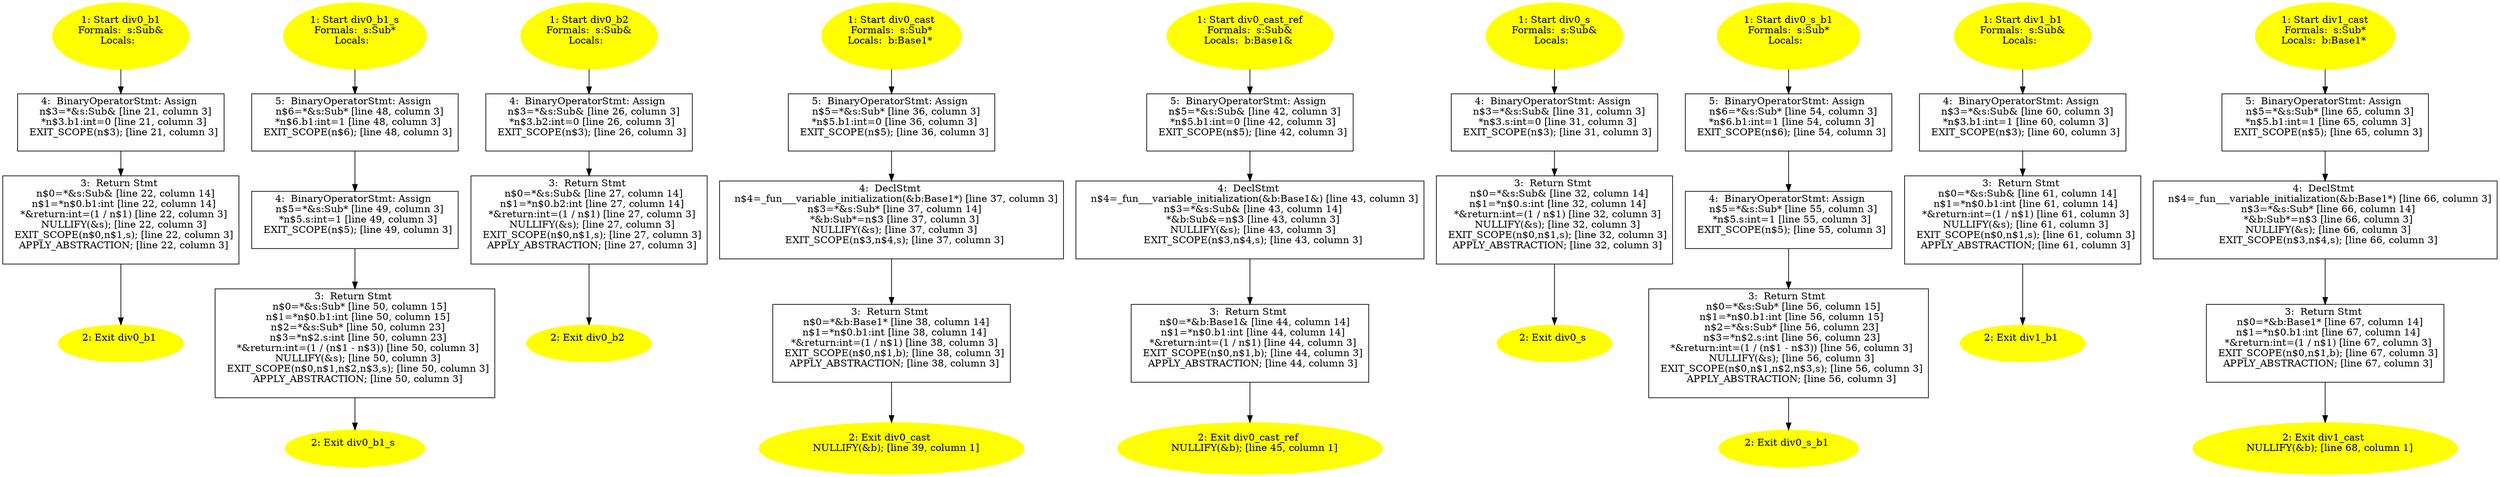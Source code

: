 /* @generated */
digraph cfg {
"div0_b1#17650173920024552929.38acfc238efbf35c1ac5da7290b49422_1" [label="1: Start div0_b1\nFormals:  s:Sub&\nLocals:  \n  " color=yellow style=filled]
	

	 "div0_b1#17650173920024552929.38acfc238efbf35c1ac5da7290b49422_1" -> "div0_b1#17650173920024552929.38acfc238efbf35c1ac5da7290b49422_4" ;
"div0_b1#17650173920024552929.38acfc238efbf35c1ac5da7290b49422_2" [label="2: Exit div0_b1 \n  " color=yellow style=filled]
	

"div0_b1#17650173920024552929.38acfc238efbf35c1ac5da7290b49422_3" [label="3:  Return Stmt \n   n$0=*&s:Sub& [line 22, column 14]\n  n$1=*n$0.b1:int [line 22, column 14]\n  *&return:int=(1 / n$1) [line 22, column 3]\n  NULLIFY(&s); [line 22, column 3]\n  EXIT_SCOPE(n$0,n$1,s); [line 22, column 3]\n  APPLY_ABSTRACTION; [line 22, column 3]\n " shape="box"]
	

	 "div0_b1#17650173920024552929.38acfc238efbf35c1ac5da7290b49422_3" -> "div0_b1#17650173920024552929.38acfc238efbf35c1ac5da7290b49422_2" ;
"div0_b1#17650173920024552929.38acfc238efbf35c1ac5da7290b49422_4" [label="4:  BinaryOperatorStmt: Assign \n   n$3=*&s:Sub& [line 21, column 3]\n  *n$3.b1:int=0 [line 21, column 3]\n  EXIT_SCOPE(n$3); [line 21, column 3]\n " shape="box"]
	

	 "div0_b1#17650173920024552929.38acfc238efbf35c1ac5da7290b49422_4" -> "div0_b1#17650173920024552929.38acfc238efbf35c1ac5da7290b49422_3" ;
"div0_b1_s(class Sub)#4574535260514480977.bea603e96ca808f341ce0e5424d96c83_1" [label="1: Start div0_b1_s\nFormals:  s:Sub*\nLocals:  \n  " color=yellow style=filled]
	

	 "div0_b1_s(class Sub)#4574535260514480977.bea603e96ca808f341ce0e5424d96c83_1" -> "div0_b1_s(class Sub)#4574535260514480977.bea603e96ca808f341ce0e5424d96c83_5" ;
"div0_b1_s(class Sub)#4574535260514480977.bea603e96ca808f341ce0e5424d96c83_2" [label="2: Exit div0_b1_s \n  " color=yellow style=filled]
	

"div0_b1_s(class Sub)#4574535260514480977.bea603e96ca808f341ce0e5424d96c83_3" [label="3:  Return Stmt \n   n$0=*&s:Sub* [line 50, column 15]\n  n$1=*n$0.b1:int [line 50, column 15]\n  n$2=*&s:Sub* [line 50, column 23]\n  n$3=*n$2.s:int [line 50, column 23]\n  *&return:int=(1 / (n$1 - n$3)) [line 50, column 3]\n  NULLIFY(&s); [line 50, column 3]\n  EXIT_SCOPE(n$0,n$1,n$2,n$3,s); [line 50, column 3]\n  APPLY_ABSTRACTION; [line 50, column 3]\n " shape="box"]
	

	 "div0_b1_s(class Sub)#4574535260514480977.bea603e96ca808f341ce0e5424d96c83_3" -> "div0_b1_s(class Sub)#4574535260514480977.bea603e96ca808f341ce0e5424d96c83_2" ;
"div0_b1_s(class Sub)#4574535260514480977.bea603e96ca808f341ce0e5424d96c83_4" [label="4:  BinaryOperatorStmt: Assign \n   n$5=*&s:Sub* [line 49, column 3]\n  *n$5.s:int=1 [line 49, column 3]\n  EXIT_SCOPE(n$5); [line 49, column 3]\n " shape="box"]
	

	 "div0_b1_s(class Sub)#4574535260514480977.bea603e96ca808f341ce0e5424d96c83_4" -> "div0_b1_s(class Sub)#4574535260514480977.bea603e96ca808f341ce0e5424d96c83_3" ;
"div0_b1_s(class Sub)#4574535260514480977.bea603e96ca808f341ce0e5424d96c83_5" [label="5:  BinaryOperatorStmt: Assign \n   n$6=*&s:Sub* [line 48, column 3]\n  *n$6.b1:int=1 [line 48, column 3]\n  EXIT_SCOPE(n$6); [line 48, column 3]\n " shape="box"]
	

	 "div0_b1_s(class Sub)#4574535260514480977.bea603e96ca808f341ce0e5424d96c83_5" -> "div0_b1_s(class Sub)#4574535260514480977.bea603e96ca808f341ce0e5424d96c83_4" ;
"div0_b2#6935029956526426132.ef88e6d1eac891cdde3f345b9b55439c_1" [label="1: Start div0_b2\nFormals:  s:Sub&\nLocals:  \n  " color=yellow style=filled]
	

	 "div0_b2#6935029956526426132.ef88e6d1eac891cdde3f345b9b55439c_1" -> "div0_b2#6935029956526426132.ef88e6d1eac891cdde3f345b9b55439c_4" ;
"div0_b2#6935029956526426132.ef88e6d1eac891cdde3f345b9b55439c_2" [label="2: Exit div0_b2 \n  " color=yellow style=filled]
	

"div0_b2#6935029956526426132.ef88e6d1eac891cdde3f345b9b55439c_3" [label="3:  Return Stmt \n   n$0=*&s:Sub& [line 27, column 14]\n  n$1=*n$0.b2:int [line 27, column 14]\n  *&return:int=(1 / n$1) [line 27, column 3]\n  NULLIFY(&s); [line 27, column 3]\n  EXIT_SCOPE(n$0,n$1,s); [line 27, column 3]\n  APPLY_ABSTRACTION; [line 27, column 3]\n " shape="box"]
	

	 "div0_b2#6935029956526426132.ef88e6d1eac891cdde3f345b9b55439c_3" -> "div0_b2#6935029956526426132.ef88e6d1eac891cdde3f345b9b55439c_2" ;
"div0_b2#6935029956526426132.ef88e6d1eac891cdde3f345b9b55439c_4" [label="4:  BinaryOperatorStmt: Assign \n   n$3=*&s:Sub& [line 26, column 3]\n  *n$3.b2:int=0 [line 26, column 3]\n  EXIT_SCOPE(n$3); [line 26, column 3]\n " shape="box"]
	

	 "div0_b2#6935029956526426132.ef88e6d1eac891cdde3f345b9b55439c_4" -> "div0_b2#6935029956526426132.ef88e6d1eac891cdde3f345b9b55439c_3" ;
"div0_cast(class Sub)#5945090778893539301.57c132b2d87bb7310c8cb0085dede4d5_1" [label="1: Start div0_cast\nFormals:  s:Sub*\nLocals:  b:Base1* \n  " color=yellow style=filled]
	

	 "div0_cast(class Sub)#5945090778893539301.57c132b2d87bb7310c8cb0085dede4d5_1" -> "div0_cast(class Sub)#5945090778893539301.57c132b2d87bb7310c8cb0085dede4d5_5" ;
"div0_cast(class Sub)#5945090778893539301.57c132b2d87bb7310c8cb0085dede4d5_2" [label="2: Exit div0_cast \n   NULLIFY(&b); [line 39, column 1]\n " color=yellow style=filled]
	

"div0_cast(class Sub)#5945090778893539301.57c132b2d87bb7310c8cb0085dede4d5_3" [label="3:  Return Stmt \n   n$0=*&b:Base1* [line 38, column 14]\n  n$1=*n$0.b1:int [line 38, column 14]\n  *&return:int=(1 / n$1) [line 38, column 3]\n  EXIT_SCOPE(n$0,n$1,b); [line 38, column 3]\n  APPLY_ABSTRACTION; [line 38, column 3]\n " shape="box"]
	

	 "div0_cast(class Sub)#5945090778893539301.57c132b2d87bb7310c8cb0085dede4d5_3" -> "div0_cast(class Sub)#5945090778893539301.57c132b2d87bb7310c8cb0085dede4d5_2" ;
"div0_cast(class Sub)#5945090778893539301.57c132b2d87bb7310c8cb0085dede4d5_4" [label="4:  DeclStmt \n   n$4=_fun___variable_initialization(&b:Base1*) [line 37, column 3]\n  n$3=*&s:Sub* [line 37, column 14]\n  *&b:Sub*=n$3 [line 37, column 3]\n  NULLIFY(&s); [line 37, column 3]\n  EXIT_SCOPE(n$3,n$4,s); [line 37, column 3]\n " shape="box"]
	

	 "div0_cast(class Sub)#5945090778893539301.57c132b2d87bb7310c8cb0085dede4d5_4" -> "div0_cast(class Sub)#5945090778893539301.57c132b2d87bb7310c8cb0085dede4d5_3" ;
"div0_cast(class Sub)#5945090778893539301.57c132b2d87bb7310c8cb0085dede4d5_5" [label="5:  BinaryOperatorStmt: Assign \n   n$5=*&s:Sub* [line 36, column 3]\n  *n$5.b1:int=0 [line 36, column 3]\n  EXIT_SCOPE(n$5); [line 36, column 3]\n " shape="box"]
	

	 "div0_cast(class Sub)#5945090778893539301.57c132b2d87bb7310c8cb0085dede4d5_5" -> "div0_cast(class Sub)#5945090778893539301.57c132b2d87bb7310c8cb0085dede4d5_4" ;
"div0_cast_ref#11427648331886451822.4f535c7752ac1b6e5f35ab1a83dc2bd8_1" [label="1: Start div0_cast_ref\nFormals:  s:Sub&\nLocals:  b:Base1& \n  " color=yellow style=filled]
	

	 "div0_cast_ref#11427648331886451822.4f535c7752ac1b6e5f35ab1a83dc2bd8_1" -> "div0_cast_ref#11427648331886451822.4f535c7752ac1b6e5f35ab1a83dc2bd8_5" ;
"div0_cast_ref#11427648331886451822.4f535c7752ac1b6e5f35ab1a83dc2bd8_2" [label="2: Exit div0_cast_ref \n   NULLIFY(&b); [line 45, column 1]\n " color=yellow style=filled]
	

"div0_cast_ref#11427648331886451822.4f535c7752ac1b6e5f35ab1a83dc2bd8_3" [label="3:  Return Stmt \n   n$0=*&b:Base1& [line 44, column 14]\n  n$1=*n$0.b1:int [line 44, column 14]\n  *&return:int=(1 / n$1) [line 44, column 3]\n  EXIT_SCOPE(n$0,n$1,b); [line 44, column 3]\n  APPLY_ABSTRACTION; [line 44, column 3]\n " shape="box"]
	

	 "div0_cast_ref#11427648331886451822.4f535c7752ac1b6e5f35ab1a83dc2bd8_3" -> "div0_cast_ref#11427648331886451822.4f535c7752ac1b6e5f35ab1a83dc2bd8_2" ;
"div0_cast_ref#11427648331886451822.4f535c7752ac1b6e5f35ab1a83dc2bd8_4" [label="4:  DeclStmt \n   n$4=_fun___variable_initialization(&b:Base1&) [line 43, column 3]\n  n$3=*&s:Sub& [line 43, column 14]\n  *&b:Sub&=n$3 [line 43, column 3]\n  NULLIFY(&s); [line 43, column 3]\n  EXIT_SCOPE(n$3,n$4,s); [line 43, column 3]\n " shape="box"]
	

	 "div0_cast_ref#11427648331886451822.4f535c7752ac1b6e5f35ab1a83dc2bd8_4" -> "div0_cast_ref#11427648331886451822.4f535c7752ac1b6e5f35ab1a83dc2bd8_3" ;
"div0_cast_ref#11427648331886451822.4f535c7752ac1b6e5f35ab1a83dc2bd8_5" [label="5:  BinaryOperatorStmt: Assign \n   n$5=*&s:Sub& [line 42, column 3]\n  *n$5.b1:int=0 [line 42, column 3]\n  EXIT_SCOPE(n$5); [line 42, column 3]\n " shape="box"]
	

	 "div0_cast_ref#11427648331886451822.4f535c7752ac1b6e5f35ab1a83dc2bd8_5" -> "div0_cast_ref#11427648331886451822.4f535c7752ac1b6e5f35ab1a83dc2bd8_4" ;
"div0_s#16566672704220882536.127f1e4fb94cf0b77844a4e153e0f991_1" [label="1: Start div0_s\nFormals:  s:Sub&\nLocals:  \n  " color=yellow style=filled]
	

	 "div0_s#16566672704220882536.127f1e4fb94cf0b77844a4e153e0f991_1" -> "div0_s#16566672704220882536.127f1e4fb94cf0b77844a4e153e0f991_4" ;
"div0_s#16566672704220882536.127f1e4fb94cf0b77844a4e153e0f991_2" [label="2: Exit div0_s \n  " color=yellow style=filled]
	

"div0_s#16566672704220882536.127f1e4fb94cf0b77844a4e153e0f991_3" [label="3:  Return Stmt \n   n$0=*&s:Sub& [line 32, column 14]\n  n$1=*n$0.s:int [line 32, column 14]\n  *&return:int=(1 / n$1) [line 32, column 3]\n  NULLIFY(&s); [line 32, column 3]\n  EXIT_SCOPE(n$0,n$1,s); [line 32, column 3]\n  APPLY_ABSTRACTION; [line 32, column 3]\n " shape="box"]
	

	 "div0_s#16566672704220882536.127f1e4fb94cf0b77844a4e153e0f991_3" -> "div0_s#16566672704220882536.127f1e4fb94cf0b77844a4e153e0f991_2" ;
"div0_s#16566672704220882536.127f1e4fb94cf0b77844a4e153e0f991_4" [label="4:  BinaryOperatorStmt: Assign \n   n$3=*&s:Sub& [line 31, column 3]\n  *n$3.s:int=0 [line 31, column 3]\n  EXIT_SCOPE(n$3); [line 31, column 3]\n " shape="box"]
	

	 "div0_s#16566672704220882536.127f1e4fb94cf0b77844a4e153e0f991_4" -> "div0_s#16566672704220882536.127f1e4fb94cf0b77844a4e153e0f991_3" ;
"div0_s_b1(class Sub)#6365361903134380141.eab3ecee328fdfa57b4dc825af3f2f72_1" [label="1: Start div0_s_b1\nFormals:  s:Sub*\nLocals:  \n  " color=yellow style=filled]
	

	 "div0_s_b1(class Sub)#6365361903134380141.eab3ecee328fdfa57b4dc825af3f2f72_1" -> "div0_s_b1(class Sub)#6365361903134380141.eab3ecee328fdfa57b4dc825af3f2f72_5" ;
"div0_s_b1(class Sub)#6365361903134380141.eab3ecee328fdfa57b4dc825af3f2f72_2" [label="2: Exit div0_s_b1 \n  " color=yellow style=filled]
	

"div0_s_b1(class Sub)#6365361903134380141.eab3ecee328fdfa57b4dc825af3f2f72_3" [label="3:  Return Stmt \n   n$0=*&s:Sub* [line 56, column 15]\n  n$1=*n$0.b1:int [line 56, column 15]\n  n$2=*&s:Sub* [line 56, column 23]\n  n$3=*n$2.s:int [line 56, column 23]\n  *&return:int=(1 / (n$1 - n$3)) [line 56, column 3]\n  NULLIFY(&s); [line 56, column 3]\n  EXIT_SCOPE(n$0,n$1,n$2,n$3,s); [line 56, column 3]\n  APPLY_ABSTRACTION; [line 56, column 3]\n " shape="box"]
	

	 "div0_s_b1(class Sub)#6365361903134380141.eab3ecee328fdfa57b4dc825af3f2f72_3" -> "div0_s_b1(class Sub)#6365361903134380141.eab3ecee328fdfa57b4dc825af3f2f72_2" ;
"div0_s_b1(class Sub)#6365361903134380141.eab3ecee328fdfa57b4dc825af3f2f72_4" [label="4:  BinaryOperatorStmt: Assign \n   n$5=*&s:Sub* [line 55, column 3]\n  *n$5.s:int=1 [line 55, column 3]\n  EXIT_SCOPE(n$5); [line 55, column 3]\n " shape="box"]
	

	 "div0_s_b1(class Sub)#6365361903134380141.eab3ecee328fdfa57b4dc825af3f2f72_4" -> "div0_s_b1(class Sub)#6365361903134380141.eab3ecee328fdfa57b4dc825af3f2f72_3" ;
"div0_s_b1(class Sub)#6365361903134380141.eab3ecee328fdfa57b4dc825af3f2f72_5" [label="5:  BinaryOperatorStmt: Assign \n   n$6=*&s:Sub* [line 54, column 3]\n  *n$6.b1:int=1 [line 54, column 3]\n  EXIT_SCOPE(n$6); [line 54, column 3]\n " shape="box"]
	

	 "div0_s_b1(class Sub)#6365361903134380141.eab3ecee328fdfa57b4dc825af3f2f72_5" -> "div0_s_b1(class Sub)#6365361903134380141.eab3ecee328fdfa57b4dc825af3f2f72_4" ;
"div1_b1#14974413951234929464.2d37fbc87faf449081172c1e2711163f_1" [label="1: Start div1_b1\nFormals:  s:Sub&\nLocals:  \n  " color=yellow style=filled]
	

	 "div1_b1#14974413951234929464.2d37fbc87faf449081172c1e2711163f_1" -> "div1_b1#14974413951234929464.2d37fbc87faf449081172c1e2711163f_4" ;
"div1_b1#14974413951234929464.2d37fbc87faf449081172c1e2711163f_2" [label="2: Exit div1_b1 \n  " color=yellow style=filled]
	

"div1_b1#14974413951234929464.2d37fbc87faf449081172c1e2711163f_3" [label="3:  Return Stmt \n   n$0=*&s:Sub& [line 61, column 14]\n  n$1=*n$0.b1:int [line 61, column 14]\n  *&return:int=(1 / n$1) [line 61, column 3]\n  NULLIFY(&s); [line 61, column 3]\n  EXIT_SCOPE(n$0,n$1,s); [line 61, column 3]\n  APPLY_ABSTRACTION; [line 61, column 3]\n " shape="box"]
	

	 "div1_b1#14974413951234929464.2d37fbc87faf449081172c1e2711163f_3" -> "div1_b1#14974413951234929464.2d37fbc87faf449081172c1e2711163f_2" ;
"div1_b1#14974413951234929464.2d37fbc87faf449081172c1e2711163f_4" [label="4:  BinaryOperatorStmt: Assign \n   n$3=*&s:Sub& [line 60, column 3]\n  *n$3.b1:int=1 [line 60, column 3]\n  EXIT_SCOPE(n$3); [line 60, column 3]\n " shape="box"]
	

	 "div1_b1#14974413951234929464.2d37fbc87faf449081172c1e2711163f_4" -> "div1_b1#14974413951234929464.2d37fbc87faf449081172c1e2711163f_3" ;
"div1_cast(class Sub)#4700794712628779370.5f88f1a243823d843f8f8a851cbaf0d4_1" [label="1: Start div1_cast\nFormals:  s:Sub*\nLocals:  b:Base1* \n  " color=yellow style=filled]
	

	 "div1_cast(class Sub)#4700794712628779370.5f88f1a243823d843f8f8a851cbaf0d4_1" -> "div1_cast(class Sub)#4700794712628779370.5f88f1a243823d843f8f8a851cbaf0d4_5" ;
"div1_cast(class Sub)#4700794712628779370.5f88f1a243823d843f8f8a851cbaf0d4_2" [label="2: Exit div1_cast \n   NULLIFY(&b); [line 68, column 1]\n " color=yellow style=filled]
	

"div1_cast(class Sub)#4700794712628779370.5f88f1a243823d843f8f8a851cbaf0d4_3" [label="3:  Return Stmt \n   n$0=*&b:Base1* [line 67, column 14]\n  n$1=*n$0.b1:int [line 67, column 14]\n  *&return:int=(1 / n$1) [line 67, column 3]\n  EXIT_SCOPE(n$0,n$1,b); [line 67, column 3]\n  APPLY_ABSTRACTION; [line 67, column 3]\n " shape="box"]
	

	 "div1_cast(class Sub)#4700794712628779370.5f88f1a243823d843f8f8a851cbaf0d4_3" -> "div1_cast(class Sub)#4700794712628779370.5f88f1a243823d843f8f8a851cbaf0d4_2" ;
"div1_cast(class Sub)#4700794712628779370.5f88f1a243823d843f8f8a851cbaf0d4_4" [label="4:  DeclStmt \n   n$4=_fun___variable_initialization(&b:Base1*) [line 66, column 3]\n  n$3=*&s:Sub* [line 66, column 14]\n  *&b:Sub*=n$3 [line 66, column 3]\n  NULLIFY(&s); [line 66, column 3]\n  EXIT_SCOPE(n$3,n$4,s); [line 66, column 3]\n " shape="box"]
	

	 "div1_cast(class Sub)#4700794712628779370.5f88f1a243823d843f8f8a851cbaf0d4_4" -> "div1_cast(class Sub)#4700794712628779370.5f88f1a243823d843f8f8a851cbaf0d4_3" ;
"div1_cast(class Sub)#4700794712628779370.5f88f1a243823d843f8f8a851cbaf0d4_5" [label="5:  BinaryOperatorStmt: Assign \n   n$5=*&s:Sub* [line 65, column 3]\n  *n$5.b1:int=1 [line 65, column 3]\n  EXIT_SCOPE(n$5); [line 65, column 3]\n " shape="box"]
	

	 "div1_cast(class Sub)#4700794712628779370.5f88f1a243823d843f8f8a851cbaf0d4_5" -> "div1_cast(class Sub)#4700794712628779370.5f88f1a243823d843f8f8a851cbaf0d4_4" ;
}
